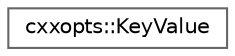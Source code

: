 digraph "Graphical Class Hierarchy"
{
 // LATEX_PDF_SIZE
  bgcolor="transparent";
  edge [fontname=Helvetica,fontsize=10,labelfontname=Helvetica,labelfontsize=10];
  node [fontname=Helvetica,fontsize=10,shape=box,height=0.2,width=0.4];
  rankdir="LR";
  Node0 [id="Node000000",label="cxxopts::KeyValue",height=0.2,width=0.4,color="grey40", fillcolor="white", style="filled",URL="$classcxxopts_1_1_key_value.html",tooltip=" "];
}
